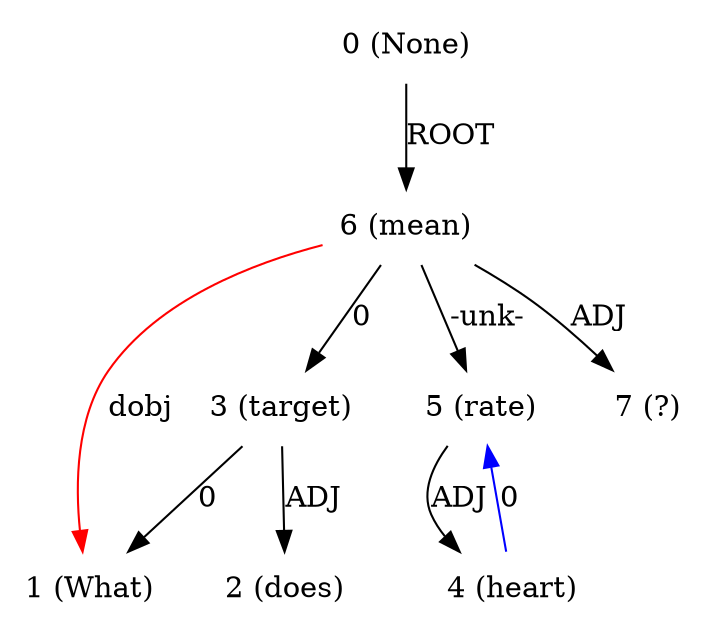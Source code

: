 digraph G{
edge [dir=forward]
node [shape=plaintext]

0 [label="0 (None)"]
0 -> 6 [label="ROOT"]
1 [label="1 (What)"]
6 -> 1 [label="dobj", color="red"]
2 [label="2 (does)"]
3 [label="3 (target)"]
3 -> 1 [label="0"]
3 -> 2 [label="ADJ"]
4 [label="4 (heart)"]
4 -> 5 [label="0", color="blue"]
5 [label="5 (rate)"]
5 -> 4 [label="ADJ"]
6 [label="6 (mean)"]
6 -> 3 [label="0"]
6 -> 7 [label="ADJ"]
6 -> 5 [label="-unk-"]
7 [label="7 (?)"]
}
